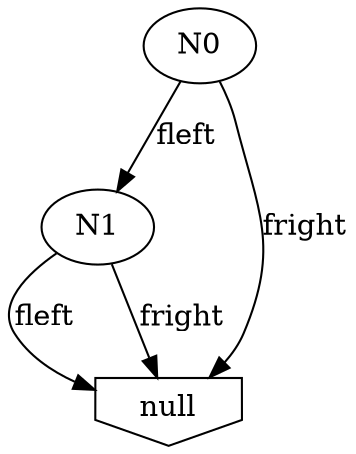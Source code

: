 digraph s2 {
	nodesep=.5; ordering=out;
	null [ shape = invhouse ];
	N0->N1 	[ label = fleft ];
	N0->null 	[ label = fright ];
	N1->null 	[ label = fleft ];
	N1->null 	[ label = fright ];
}
